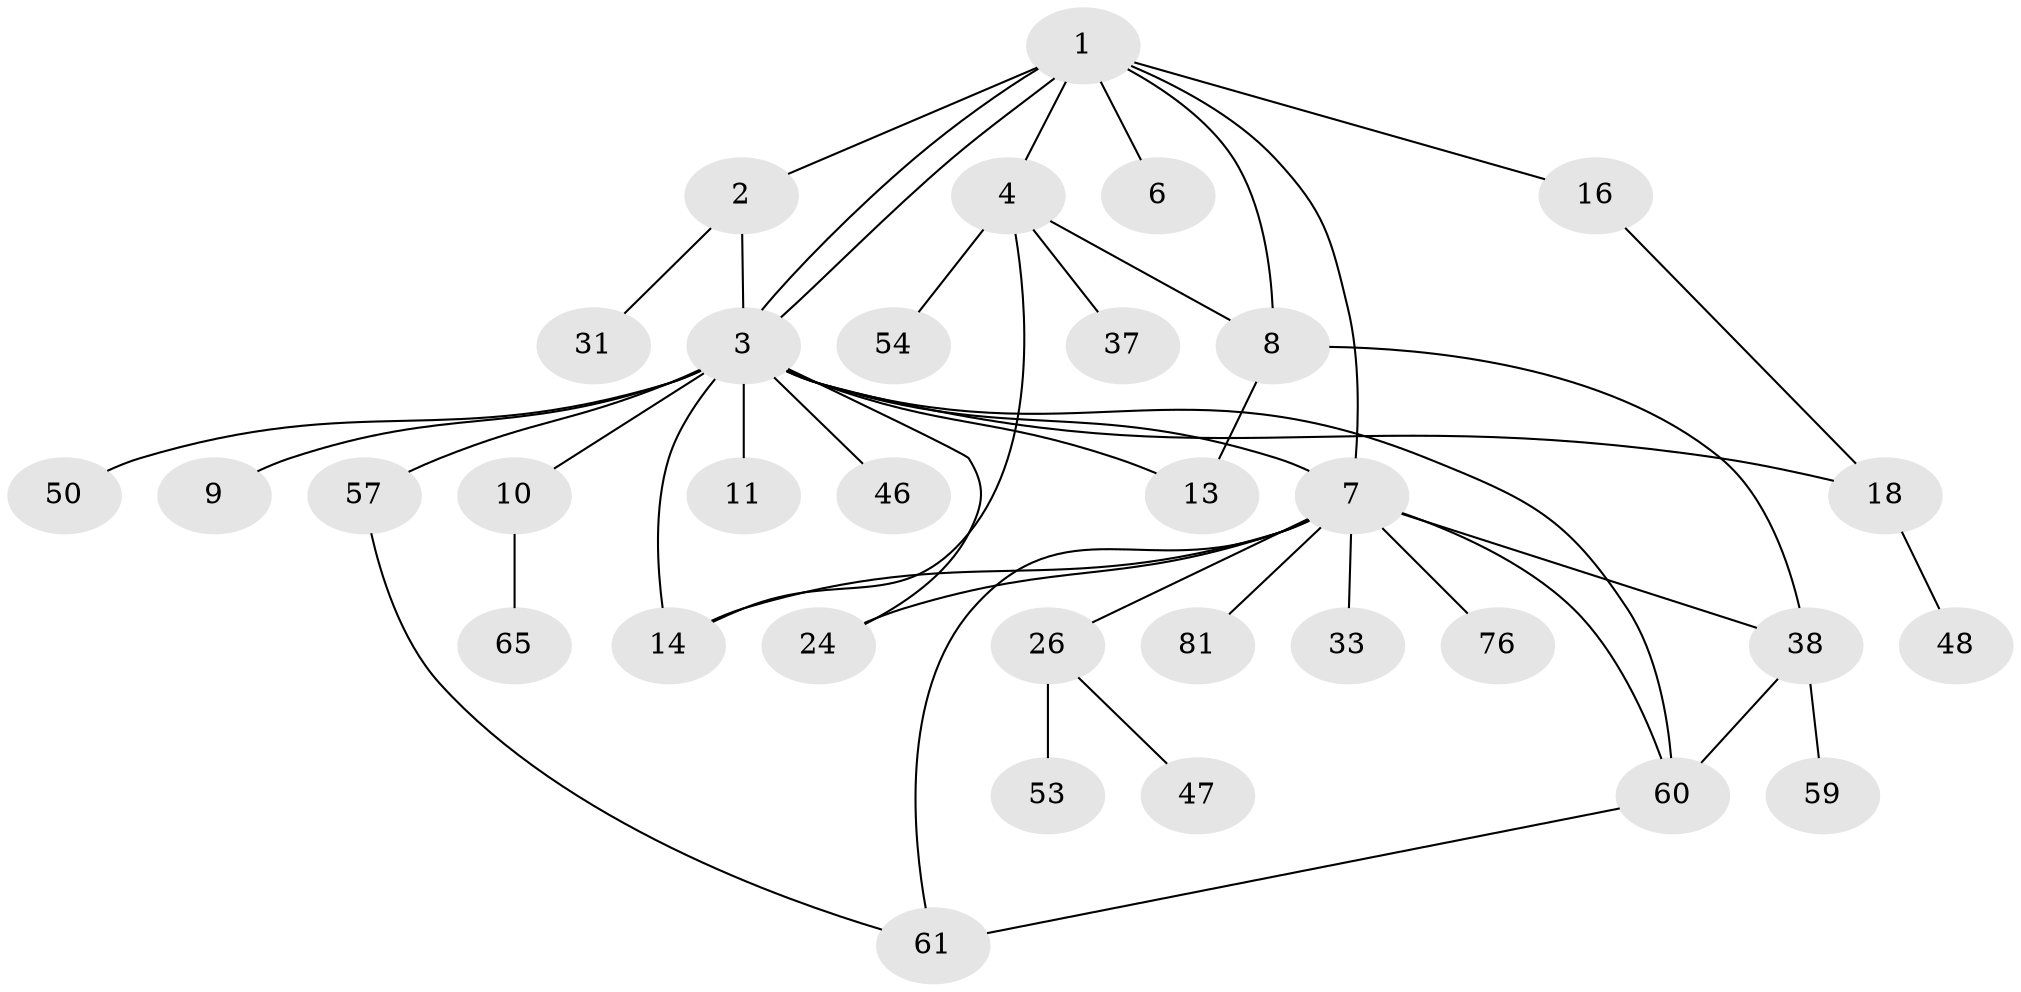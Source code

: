 // original degree distribution, {8: 0.023809523809523808, 3: 0.14285714285714285, 17: 0.011904761904761904, 4: 0.047619047619047616, 2: 0.2261904761904762, 1: 0.4523809523809524, 5: 0.07142857142857142, 7: 0.011904761904761904, 6: 0.011904761904761904}
// Generated by graph-tools (version 1.1) at 2025/18/03/04/25 18:18:02]
// undirected, 33 vertices, 46 edges
graph export_dot {
graph [start="1"]
  node [color=gray90,style=filled];
  1;
  2;
  3 [super="+34+29+45+5+17+12+15+21+27+63+79"];
  4 [super="+19+32"];
  6 [super="+82"];
  7 [super="+20"];
  8;
  9 [super="+44"];
  10;
  11;
  13 [super="+35+56"];
  14 [super="+52+28+25"];
  16 [super="+73+69"];
  18;
  24;
  26 [super="+49"];
  31;
  33;
  37 [super="+72"];
  38 [super="+43+62+40"];
  46;
  47;
  48 [super="+51"];
  50;
  53;
  54;
  57 [super="+64"];
  59;
  60 [super="+70"];
  61 [super="+67"];
  65;
  76;
  81;
  1 -- 2;
  1 -- 3;
  1 -- 3;
  1 -- 4;
  1 -- 6;
  1 -- 7;
  1 -- 8;
  1 -- 16;
  2 -- 31;
  2 -- 3;
  3 -- 9;
  3 -- 11;
  3 -- 14;
  3 -- 57 [weight=2];
  3 -- 10;
  3 -- 46;
  3 -- 18;
  3 -- 24;
  3 -- 50;
  3 -- 7;
  3 -- 60;
  3 -- 13;
  4 -- 37;
  4 -- 54;
  4 -- 8;
  4 -- 14 [weight=2];
  7 -- 33;
  7 -- 38;
  7 -- 76;
  7 -- 14;
  7 -- 81;
  7 -- 24;
  7 -- 26;
  7 -- 61;
  7 -- 60;
  8 -- 13;
  8 -- 38;
  10 -- 65;
  16 -- 18;
  18 -- 48;
  26 -- 47;
  26 -- 53;
  38 -- 60 [weight=2];
  38 -- 59;
  57 -- 61;
  60 -- 61;
}
